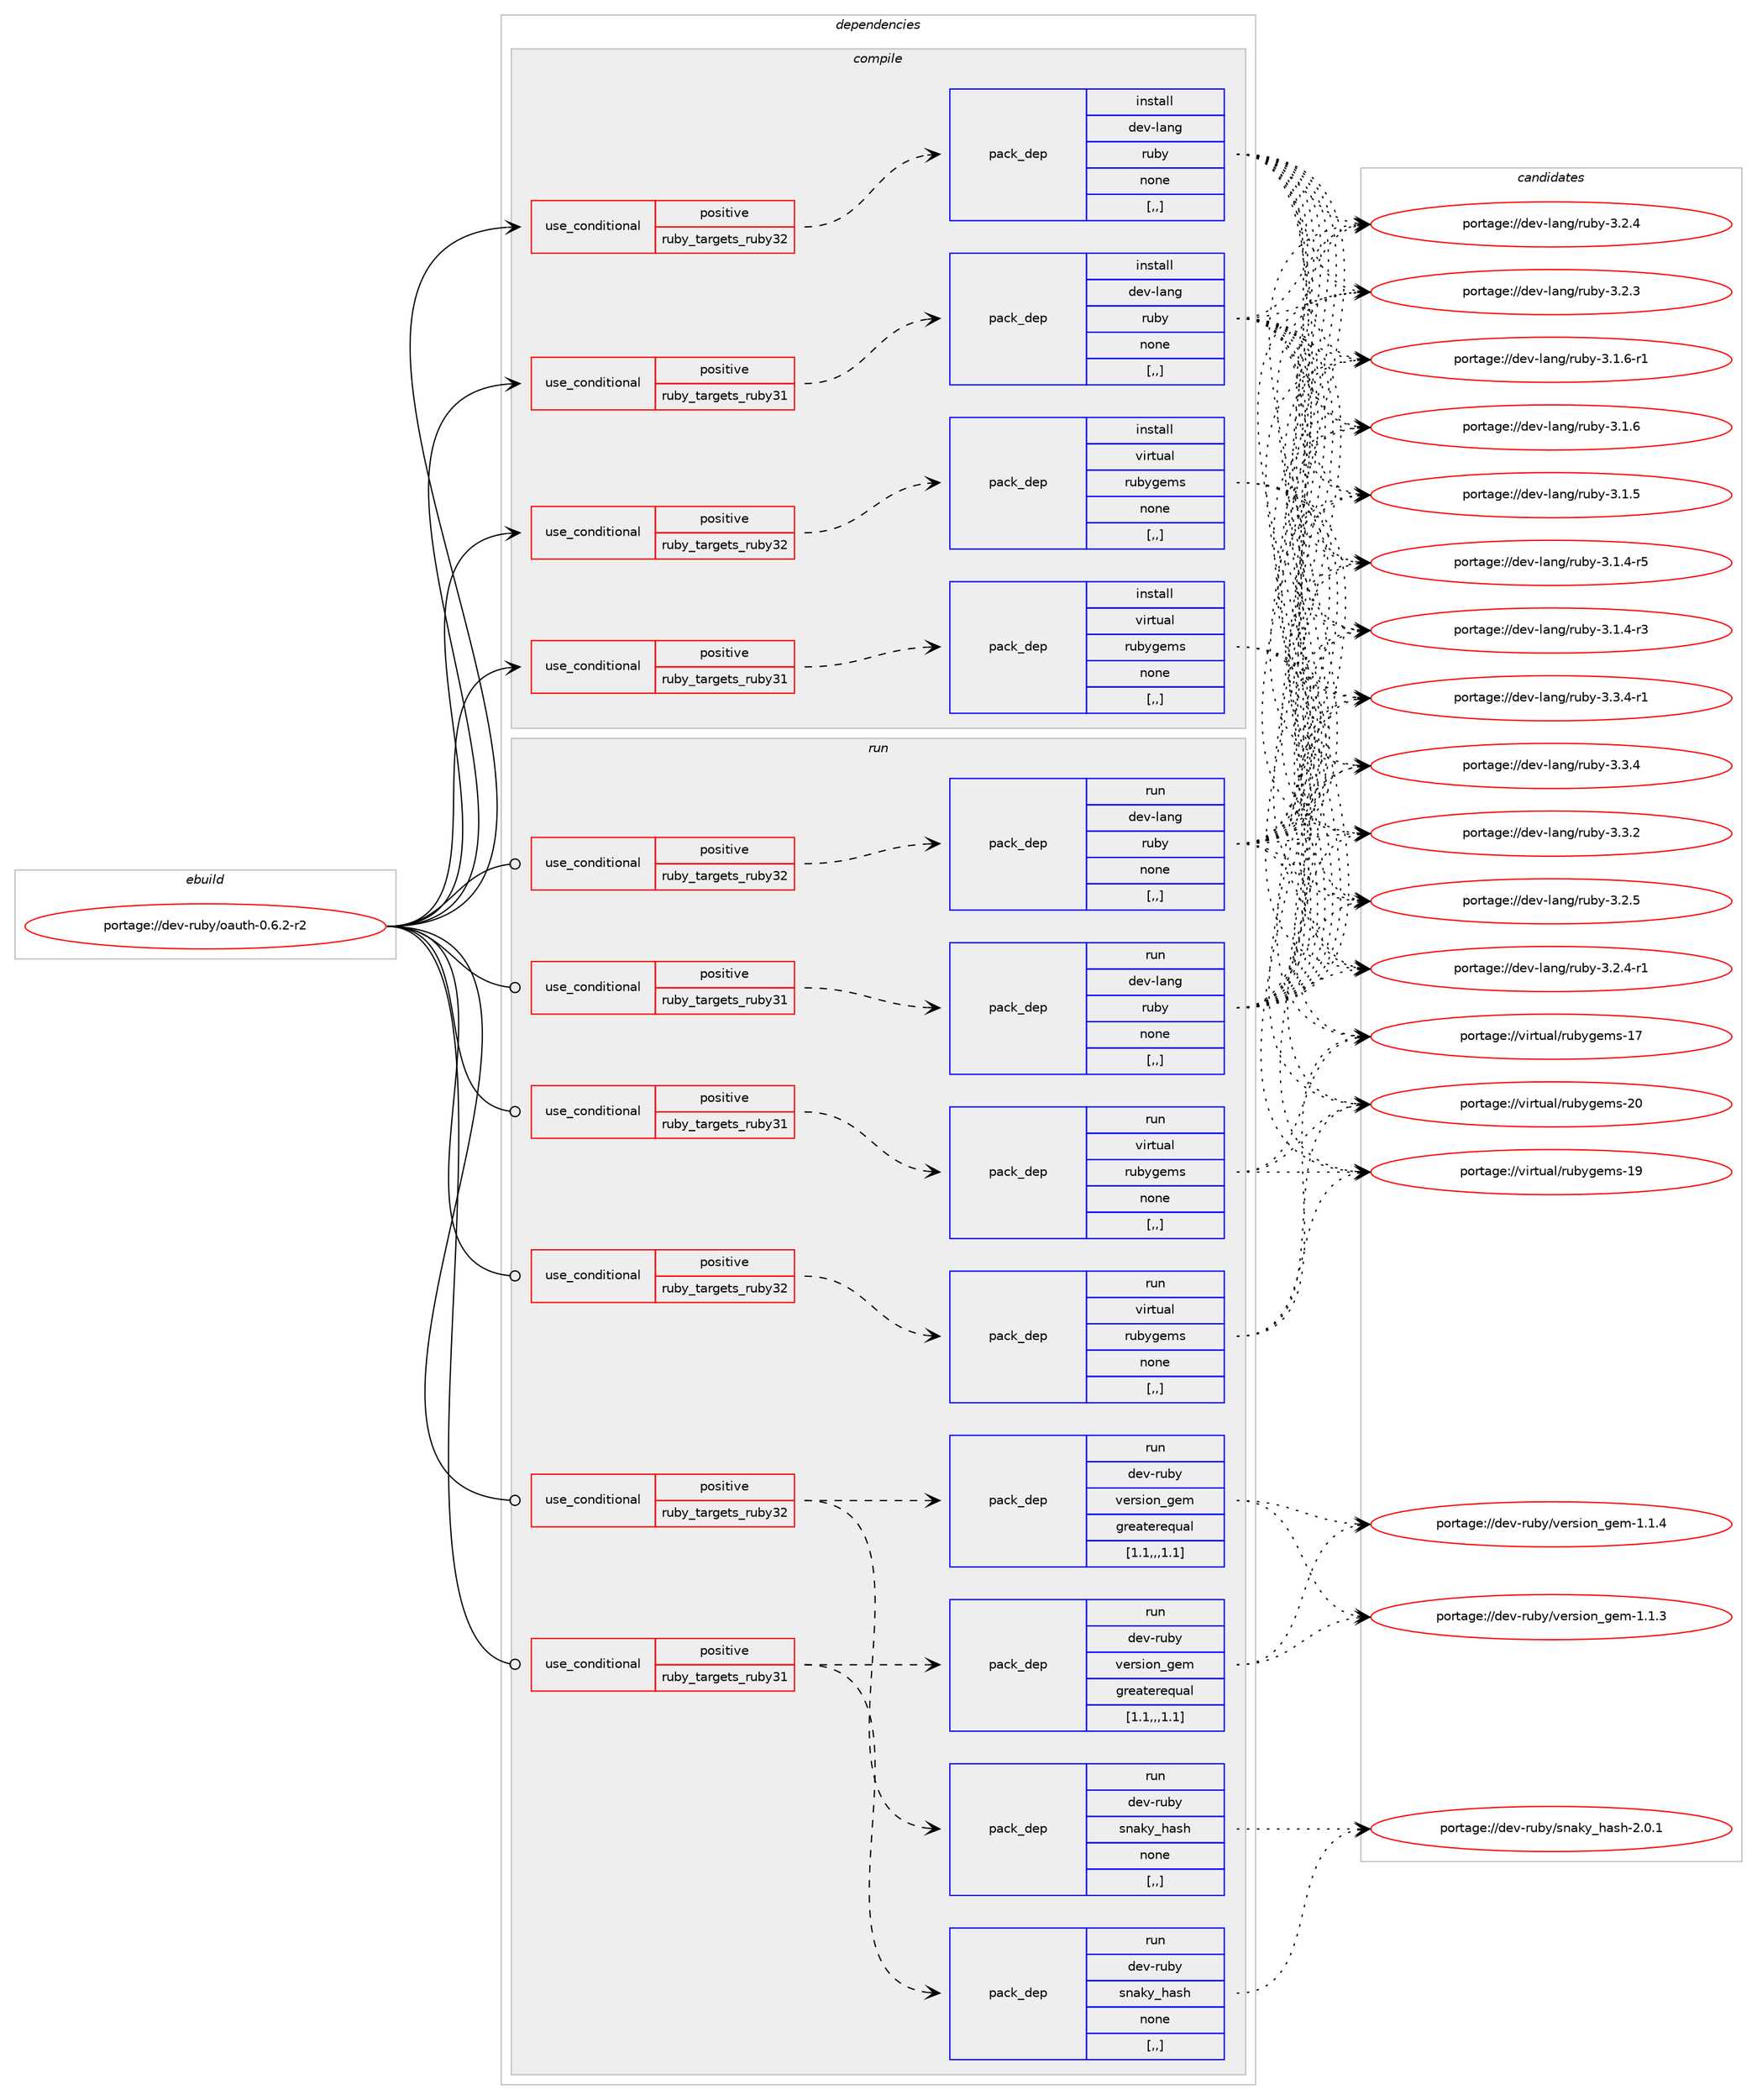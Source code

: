digraph prolog {

# *************
# Graph options
# *************

newrank=true;
concentrate=true;
compound=true;
graph [rankdir=LR,fontname=Helvetica,fontsize=10,ranksep=1.5];#, ranksep=2.5, nodesep=0.2];
edge  [arrowhead=vee];
node  [fontname=Helvetica,fontsize=10];

# **********
# The ebuild
# **********

subgraph cluster_leftcol {
color=gray;
label=<<i>ebuild</i>>;
id [label="portage://dev-ruby/oauth-0.6.2-r2", color=red, width=4, href="../dev-ruby/oauth-0.6.2-r2.svg"];
}

# ****************
# The dependencies
# ****************

subgraph cluster_midcol {
color=gray;
label=<<i>dependencies</i>>;
subgraph cluster_compile {
fillcolor="#eeeeee";
style=filled;
label=<<i>compile</i>>;
subgraph cond52025 {
dependency193056 [label=<<TABLE BORDER="0" CELLBORDER="1" CELLSPACING="0" CELLPADDING="4"><TR><TD ROWSPAN="3" CELLPADDING="10">use_conditional</TD></TR><TR><TD>positive</TD></TR><TR><TD>ruby_targets_ruby31</TD></TR></TABLE>>, shape=none, color=red];
subgraph pack139687 {
dependency193057 [label=<<TABLE BORDER="0" CELLBORDER="1" CELLSPACING="0" CELLPADDING="4" WIDTH="220"><TR><TD ROWSPAN="6" CELLPADDING="30">pack_dep</TD></TR><TR><TD WIDTH="110">install</TD></TR><TR><TD>dev-lang</TD></TR><TR><TD>ruby</TD></TR><TR><TD>none</TD></TR><TR><TD>[,,]</TD></TR></TABLE>>, shape=none, color=blue];
}
dependency193056:e -> dependency193057:w [weight=20,style="dashed",arrowhead="vee"];
}
id:e -> dependency193056:w [weight=20,style="solid",arrowhead="vee"];
subgraph cond52026 {
dependency193058 [label=<<TABLE BORDER="0" CELLBORDER="1" CELLSPACING="0" CELLPADDING="4"><TR><TD ROWSPAN="3" CELLPADDING="10">use_conditional</TD></TR><TR><TD>positive</TD></TR><TR><TD>ruby_targets_ruby31</TD></TR></TABLE>>, shape=none, color=red];
subgraph pack139688 {
dependency193059 [label=<<TABLE BORDER="0" CELLBORDER="1" CELLSPACING="0" CELLPADDING="4" WIDTH="220"><TR><TD ROWSPAN="6" CELLPADDING="30">pack_dep</TD></TR><TR><TD WIDTH="110">install</TD></TR><TR><TD>virtual</TD></TR><TR><TD>rubygems</TD></TR><TR><TD>none</TD></TR><TR><TD>[,,]</TD></TR></TABLE>>, shape=none, color=blue];
}
dependency193058:e -> dependency193059:w [weight=20,style="dashed",arrowhead="vee"];
}
id:e -> dependency193058:w [weight=20,style="solid",arrowhead="vee"];
subgraph cond52027 {
dependency193060 [label=<<TABLE BORDER="0" CELLBORDER="1" CELLSPACING="0" CELLPADDING="4"><TR><TD ROWSPAN="3" CELLPADDING="10">use_conditional</TD></TR><TR><TD>positive</TD></TR><TR><TD>ruby_targets_ruby32</TD></TR></TABLE>>, shape=none, color=red];
subgraph pack139689 {
dependency193061 [label=<<TABLE BORDER="0" CELLBORDER="1" CELLSPACING="0" CELLPADDING="4" WIDTH="220"><TR><TD ROWSPAN="6" CELLPADDING="30">pack_dep</TD></TR><TR><TD WIDTH="110">install</TD></TR><TR><TD>dev-lang</TD></TR><TR><TD>ruby</TD></TR><TR><TD>none</TD></TR><TR><TD>[,,]</TD></TR></TABLE>>, shape=none, color=blue];
}
dependency193060:e -> dependency193061:w [weight=20,style="dashed",arrowhead="vee"];
}
id:e -> dependency193060:w [weight=20,style="solid",arrowhead="vee"];
subgraph cond52028 {
dependency193062 [label=<<TABLE BORDER="0" CELLBORDER="1" CELLSPACING="0" CELLPADDING="4"><TR><TD ROWSPAN="3" CELLPADDING="10">use_conditional</TD></TR><TR><TD>positive</TD></TR><TR><TD>ruby_targets_ruby32</TD></TR></TABLE>>, shape=none, color=red];
subgraph pack139690 {
dependency193063 [label=<<TABLE BORDER="0" CELLBORDER="1" CELLSPACING="0" CELLPADDING="4" WIDTH="220"><TR><TD ROWSPAN="6" CELLPADDING="30">pack_dep</TD></TR><TR><TD WIDTH="110">install</TD></TR><TR><TD>virtual</TD></TR><TR><TD>rubygems</TD></TR><TR><TD>none</TD></TR><TR><TD>[,,]</TD></TR></TABLE>>, shape=none, color=blue];
}
dependency193062:e -> dependency193063:w [weight=20,style="dashed",arrowhead="vee"];
}
id:e -> dependency193062:w [weight=20,style="solid",arrowhead="vee"];
}
subgraph cluster_compileandrun {
fillcolor="#eeeeee";
style=filled;
label=<<i>compile and run</i>>;
}
subgraph cluster_run {
fillcolor="#eeeeee";
style=filled;
label=<<i>run</i>>;
subgraph cond52029 {
dependency193064 [label=<<TABLE BORDER="0" CELLBORDER="1" CELLSPACING="0" CELLPADDING="4"><TR><TD ROWSPAN="3" CELLPADDING="10">use_conditional</TD></TR><TR><TD>positive</TD></TR><TR><TD>ruby_targets_ruby31</TD></TR></TABLE>>, shape=none, color=red];
subgraph pack139691 {
dependency193065 [label=<<TABLE BORDER="0" CELLBORDER="1" CELLSPACING="0" CELLPADDING="4" WIDTH="220"><TR><TD ROWSPAN="6" CELLPADDING="30">pack_dep</TD></TR><TR><TD WIDTH="110">run</TD></TR><TR><TD>dev-lang</TD></TR><TR><TD>ruby</TD></TR><TR><TD>none</TD></TR><TR><TD>[,,]</TD></TR></TABLE>>, shape=none, color=blue];
}
dependency193064:e -> dependency193065:w [weight=20,style="dashed",arrowhead="vee"];
}
id:e -> dependency193064:w [weight=20,style="solid",arrowhead="odot"];
subgraph cond52030 {
dependency193066 [label=<<TABLE BORDER="0" CELLBORDER="1" CELLSPACING="0" CELLPADDING="4"><TR><TD ROWSPAN="3" CELLPADDING="10">use_conditional</TD></TR><TR><TD>positive</TD></TR><TR><TD>ruby_targets_ruby31</TD></TR></TABLE>>, shape=none, color=red];
subgraph pack139692 {
dependency193067 [label=<<TABLE BORDER="0" CELLBORDER="1" CELLSPACING="0" CELLPADDING="4" WIDTH="220"><TR><TD ROWSPAN="6" CELLPADDING="30">pack_dep</TD></TR><TR><TD WIDTH="110">run</TD></TR><TR><TD>dev-ruby</TD></TR><TR><TD>snaky_hash</TD></TR><TR><TD>none</TD></TR><TR><TD>[,,]</TD></TR></TABLE>>, shape=none, color=blue];
}
dependency193066:e -> dependency193067:w [weight=20,style="dashed",arrowhead="vee"];
subgraph pack139693 {
dependency193068 [label=<<TABLE BORDER="0" CELLBORDER="1" CELLSPACING="0" CELLPADDING="4" WIDTH="220"><TR><TD ROWSPAN="6" CELLPADDING="30">pack_dep</TD></TR><TR><TD WIDTH="110">run</TD></TR><TR><TD>dev-ruby</TD></TR><TR><TD>version_gem</TD></TR><TR><TD>greaterequal</TD></TR><TR><TD>[1.1,,,1.1]</TD></TR></TABLE>>, shape=none, color=blue];
}
dependency193066:e -> dependency193068:w [weight=20,style="dashed",arrowhead="vee"];
}
id:e -> dependency193066:w [weight=20,style="solid",arrowhead="odot"];
subgraph cond52031 {
dependency193069 [label=<<TABLE BORDER="0" CELLBORDER="1" CELLSPACING="0" CELLPADDING="4"><TR><TD ROWSPAN="3" CELLPADDING="10">use_conditional</TD></TR><TR><TD>positive</TD></TR><TR><TD>ruby_targets_ruby31</TD></TR></TABLE>>, shape=none, color=red];
subgraph pack139694 {
dependency193070 [label=<<TABLE BORDER="0" CELLBORDER="1" CELLSPACING="0" CELLPADDING="4" WIDTH="220"><TR><TD ROWSPAN="6" CELLPADDING="30">pack_dep</TD></TR><TR><TD WIDTH="110">run</TD></TR><TR><TD>virtual</TD></TR><TR><TD>rubygems</TD></TR><TR><TD>none</TD></TR><TR><TD>[,,]</TD></TR></TABLE>>, shape=none, color=blue];
}
dependency193069:e -> dependency193070:w [weight=20,style="dashed",arrowhead="vee"];
}
id:e -> dependency193069:w [weight=20,style="solid",arrowhead="odot"];
subgraph cond52032 {
dependency193071 [label=<<TABLE BORDER="0" CELLBORDER="1" CELLSPACING="0" CELLPADDING="4"><TR><TD ROWSPAN="3" CELLPADDING="10">use_conditional</TD></TR><TR><TD>positive</TD></TR><TR><TD>ruby_targets_ruby32</TD></TR></TABLE>>, shape=none, color=red];
subgraph pack139695 {
dependency193072 [label=<<TABLE BORDER="0" CELLBORDER="1" CELLSPACING="0" CELLPADDING="4" WIDTH="220"><TR><TD ROWSPAN="6" CELLPADDING="30">pack_dep</TD></TR><TR><TD WIDTH="110">run</TD></TR><TR><TD>dev-lang</TD></TR><TR><TD>ruby</TD></TR><TR><TD>none</TD></TR><TR><TD>[,,]</TD></TR></TABLE>>, shape=none, color=blue];
}
dependency193071:e -> dependency193072:w [weight=20,style="dashed",arrowhead="vee"];
}
id:e -> dependency193071:w [weight=20,style="solid",arrowhead="odot"];
subgraph cond52033 {
dependency193073 [label=<<TABLE BORDER="0" CELLBORDER="1" CELLSPACING="0" CELLPADDING="4"><TR><TD ROWSPAN="3" CELLPADDING="10">use_conditional</TD></TR><TR><TD>positive</TD></TR><TR><TD>ruby_targets_ruby32</TD></TR></TABLE>>, shape=none, color=red];
subgraph pack139696 {
dependency193074 [label=<<TABLE BORDER="0" CELLBORDER="1" CELLSPACING="0" CELLPADDING="4" WIDTH="220"><TR><TD ROWSPAN="6" CELLPADDING="30">pack_dep</TD></TR><TR><TD WIDTH="110">run</TD></TR><TR><TD>dev-ruby</TD></TR><TR><TD>snaky_hash</TD></TR><TR><TD>none</TD></TR><TR><TD>[,,]</TD></TR></TABLE>>, shape=none, color=blue];
}
dependency193073:e -> dependency193074:w [weight=20,style="dashed",arrowhead="vee"];
subgraph pack139697 {
dependency193075 [label=<<TABLE BORDER="0" CELLBORDER="1" CELLSPACING="0" CELLPADDING="4" WIDTH="220"><TR><TD ROWSPAN="6" CELLPADDING="30">pack_dep</TD></TR><TR><TD WIDTH="110">run</TD></TR><TR><TD>dev-ruby</TD></TR><TR><TD>version_gem</TD></TR><TR><TD>greaterequal</TD></TR><TR><TD>[1.1,,,1.1]</TD></TR></TABLE>>, shape=none, color=blue];
}
dependency193073:e -> dependency193075:w [weight=20,style="dashed",arrowhead="vee"];
}
id:e -> dependency193073:w [weight=20,style="solid",arrowhead="odot"];
subgraph cond52034 {
dependency193076 [label=<<TABLE BORDER="0" CELLBORDER="1" CELLSPACING="0" CELLPADDING="4"><TR><TD ROWSPAN="3" CELLPADDING="10">use_conditional</TD></TR><TR><TD>positive</TD></TR><TR><TD>ruby_targets_ruby32</TD></TR></TABLE>>, shape=none, color=red];
subgraph pack139698 {
dependency193077 [label=<<TABLE BORDER="0" CELLBORDER="1" CELLSPACING="0" CELLPADDING="4" WIDTH="220"><TR><TD ROWSPAN="6" CELLPADDING="30">pack_dep</TD></TR><TR><TD WIDTH="110">run</TD></TR><TR><TD>virtual</TD></TR><TR><TD>rubygems</TD></TR><TR><TD>none</TD></TR><TR><TD>[,,]</TD></TR></TABLE>>, shape=none, color=blue];
}
dependency193076:e -> dependency193077:w [weight=20,style="dashed",arrowhead="vee"];
}
id:e -> dependency193076:w [weight=20,style="solid",arrowhead="odot"];
}
}

# **************
# The candidates
# **************

subgraph cluster_choices {
rank=same;
color=gray;
label=<<i>candidates</i>>;

subgraph choice139687 {
color=black;
nodesep=1;
choice100101118451089711010347114117981214551465146524511449 [label="portage://dev-lang/ruby-3.3.4-r1", color=red, width=4,href="../dev-lang/ruby-3.3.4-r1.svg"];
choice10010111845108971101034711411798121455146514652 [label="portage://dev-lang/ruby-3.3.4", color=red, width=4,href="../dev-lang/ruby-3.3.4.svg"];
choice10010111845108971101034711411798121455146514650 [label="portage://dev-lang/ruby-3.3.2", color=red, width=4,href="../dev-lang/ruby-3.3.2.svg"];
choice10010111845108971101034711411798121455146504653 [label="portage://dev-lang/ruby-3.2.5", color=red, width=4,href="../dev-lang/ruby-3.2.5.svg"];
choice100101118451089711010347114117981214551465046524511449 [label="portage://dev-lang/ruby-3.2.4-r1", color=red, width=4,href="../dev-lang/ruby-3.2.4-r1.svg"];
choice10010111845108971101034711411798121455146504652 [label="portage://dev-lang/ruby-3.2.4", color=red, width=4,href="../dev-lang/ruby-3.2.4.svg"];
choice10010111845108971101034711411798121455146504651 [label="portage://dev-lang/ruby-3.2.3", color=red, width=4,href="../dev-lang/ruby-3.2.3.svg"];
choice100101118451089711010347114117981214551464946544511449 [label="portage://dev-lang/ruby-3.1.6-r1", color=red, width=4,href="../dev-lang/ruby-3.1.6-r1.svg"];
choice10010111845108971101034711411798121455146494654 [label="portage://dev-lang/ruby-3.1.6", color=red, width=4,href="../dev-lang/ruby-3.1.6.svg"];
choice10010111845108971101034711411798121455146494653 [label="portage://dev-lang/ruby-3.1.5", color=red, width=4,href="../dev-lang/ruby-3.1.5.svg"];
choice100101118451089711010347114117981214551464946524511453 [label="portage://dev-lang/ruby-3.1.4-r5", color=red, width=4,href="../dev-lang/ruby-3.1.4-r5.svg"];
choice100101118451089711010347114117981214551464946524511451 [label="portage://dev-lang/ruby-3.1.4-r3", color=red, width=4,href="../dev-lang/ruby-3.1.4-r3.svg"];
dependency193057:e -> choice100101118451089711010347114117981214551465146524511449:w [style=dotted,weight="100"];
dependency193057:e -> choice10010111845108971101034711411798121455146514652:w [style=dotted,weight="100"];
dependency193057:e -> choice10010111845108971101034711411798121455146514650:w [style=dotted,weight="100"];
dependency193057:e -> choice10010111845108971101034711411798121455146504653:w [style=dotted,weight="100"];
dependency193057:e -> choice100101118451089711010347114117981214551465046524511449:w [style=dotted,weight="100"];
dependency193057:e -> choice10010111845108971101034711411798121455146504652:w [style=dotted,weight="100"];
dependency193057:e -> choice10010111845108971101034711411798121455146504651:w [style=dotted,weight="100"];
dependency193057:e -> choice100101118451089711010347114117981214551464946544511449:w [style=dotted,weight="100"];
dependency193057:e -> choice10010111845108971101034711411798121455146494654:w [style=dotted,weight="100"];
dependency193057:e -> choice10010111845108971101034711411798121455146494653:w [style=dotted,weight="100"];
dependency193057:e -> choice100101118451089711010347114117981214551464946524511453:w [style=dotted,weight="100"];
dependency193057:e -> choice100101118451089711010347114117981214551464946524511451:w [style=dotted,weight="100"];
}
subgraph choice139688 {
color=black;
nodesep=1;
choice118105114116117971084711411798121103101109115455048 [label="portage://virtual/rubygems-20", color=red, width=4,href="../virtual/rubygems-20.svg"];
choice118105114116117971084711411798121103101109115454957 [label="portage://virtual/rubygems-19", color=red, width=4,href="../virtual/rubygems-19.svg"];
choice118105114116117971084711411798121103101109115454955 [label="portage://virtual/rubygems-17", color=red, width=4,href="../virtual/rubygems-17.svg"];
dependency193059:e -> choice118105114116117971084711411798121103101109115455048:w [style=dotted,weight="100"];
dependency193059:e -> choice118105114116117971084711411798121103101109115454957:w [style=dotted,weight="100"];
dependency193059:e -> choice118105114116117971084711411798121103101109115454955:w [style=dotted,weight="100"];
}
subgraph choice139689 {
color=black;
nodesep=1;
choice100101118451089711010347114117981214551465146524511449 [label="portage://dev-lang/ruby-3.3.4-r1", color=red, width=4,href="../dev-lang/ruby-3.3.4-r1.svg"];
choice10010111845108971101034711411798121455146514652 [label="portage://dev-lang/ruby-3.3.4", color=red, width=4,href="../dev-lang/ruby-3.3.4.svg"];
choice10010111845108971101034711411798121455146514650 [label="portage://dev-lang/ruby-3.3.2", color=red, width=4,href="../dev-lang/ruby-3.3.2.svg"];
choice10010111845108971101034711411798121455146504653 [label="portage://dev-lang/ruby-3.2.5", color=red, width=4,href="../dev-lang/ruby-3.2.5.svg"];
choice100101118451089711010347114117981214551465046524511449 [label="portage://dev-lang/ruby-3.2.4-r1", color=red, width=4,href="../dev-lang/ruby-3.2.4-r1.svg"];
choice10010111845108971101034711411798121455146504652 [label="portage://dev-lang/ruby-3.2.4", color=red, width=4,href="../dev-lang/ruby-3.2.4.svg"];
choice10010111845108971101034711411798121455146504651 [label="portage://dev-lang/ruby-3.2.3", color=red, width=4,href="../dev-lang/ruby-3.2.3.svg"];
choice100101118451089711010347114117981214551464946544511449 [label="portage://dev-lang/ruby-3.1.6-r1", color=red, width=4,href="../dev-lang/ruby-3.1.6-r1.svg"];
choice10010111845108971101034711411798121455146494654 [label="portage://dev-lang/ruby-3.1.6", color=red, width=4,href="../dev-lang/ruby-3.1.6.svg"];
choice10010111845108971101034711411798121455146494653 [label="portage://dev-lang/ruby-3.1.5", color=red, width=4,href="../dev-lang/ruby-3.1.5.svg"];
choice100101118451089711010347114117981214551464946524511453 [label="portage://dev-lang/ruby-3.1.4-r5", color=red, width=4,href="../dev-lang/ruby-3.1.4-r5.svg"];
choice100101118451089711010347114117981214551464946524511451 [label="portage://dev-lang/ruby-3.1.4-r3", color=red, width=4,href="../dev-lang/ruby-3.1.4-r3.svg"];
dependency193061:e -> choice100101118451089711010347114117981214551465146524511449:w [style=dotted,weight="100"];
dependency193061:e -> choice10010111845108971101034711411798121455146514652:w [style=dotted,weight="100"];
dependency193061:e -> choice10010111845108971101034711411798121455146514650:w [style=dotted,weight="100"];
dependency193061:e -> choice10010111845108971101034711411798121455146504653:w [style=dotted,weight="100"];
dependency193061:e -> choice100101118451089711010347114117981214551465046524511449:w [style=dotted,weight="100"];
dependency193061:e -> choice10010111845108971101034711411798121455146504652:w [style=dotted,weight="100"];
dependency193061:e -> choice10010111845108971101034711411798121455146504651:w [style=dotted,weight="100"];
dependency193061:e -> choice100101118451089711010347114117981214551464946544511449:w [style=dotted,weight="100"];
dependency193061:e -> choice10010111845108971101034711411798121455146494654:w [style=dotted,weight="100"];
dependency193061:e -> choice10010111845108971101034711411798121455146494653:w [style=dotted,weight="100"];
dependency193061:e -> choice100101118451089711010347114117981214551464946524511453:w [style=dotted,weight="100"];
dependency193061:e -> choice100101118451089711010347114117981214551464946524511451:w [style=dotted,weight="100"];
}
subgraph choice139690 {
color=black;
nodesep=1;
choice118105114116117971084711411798121103101109115455048 [label="portage://virtual/rubygems-20", color=red, width=4,href="../virtual/rubygems-20.svg"];
choice118105114116117971084711411798121103101109115454957 [label="portage://virtual/rubygems-19", color=red, width=4,href="../virtual/rubygems-19.svg"];
choice118105114116117971084711411798121103101109115454955 [label="portage://virtual/rubygems-17", color=red, width=4,href="../virtual/rubygems-17.svg"];
dependency193063:e -> choice118105114116117971084711411798121103101109115455048:w [style=dotted,weight="100"];
dependency193063:e -> choice118105114116117971084711411798121103101109115454957:w [style=dotted,weight="100"];
dependency193063:e -> choice118105114116117971084711411798121103101109115454955:w [style=dotted,weight="100"];
}
subgraph choice139691 {
color=black;
nodesep=1;
choice100101118451089711010347114117981214551465146524511449 [label="portage://dev-lang/ruby-3.3.4-r1", color=red, width=4,href="../dev-lang/ruby-3.3.4-r1.svg"];
choice10010111845108971101034711411798121455146514652 [label="portage://dev-lang/ruby-3.3.4", color=red, width=4,href="../dev-lang/ruby-3.3.4.svg"];
choice10010111845108971101034711411798121455146514650 [label="portage://dev-lang/ruby-3.3.2", color=red, width=4,href="../dev-lang/ruby-3.3.2.svg"];
choice10010111845108971101034711411798121455146504653 [label="portage://dev-lang/ruby-3.2.5", color=red, width=4,href="../dev-lang/ruby-3.2.5.svg"];
choice100101118451089711010347114117981214551465046524511449 [label="portage://dev-lang/ruby-3.2.4-r1", color=red, width=4,href="../dev-lang/ruby-3.2.4-r1.svg"];
choice10010111845108971101034711411798121455146504652 [label="portage://dev-lang/ruby-3.2.4", color=red, width=4,href="../dev-lang/ruby-3.2.4.svg"];
choice10010111845108971101034711411798121455146504651 [label="portage://dev-lang/ruby-3.2.3", color=red, width=4,href="../dev-lang/ruby-3.2.3.svg"];
choice100101118451089711010347114117981214551464946544511449 [label="portage://dev-lang/ruby-3.1.6-r1", color=red, width=4,href="../dev-lang/ruby-3.1.6-r1.svg"];
choice10010111845108971101034711411798121455146494654 [label="portage://dev-lang/ruby-3.1.6", color=red, width=4,href="../dev-lang/ruby-3.1.6.svg"];
choice10010111845108971101034711411798121455146494653 [label="portage://dev-lang/ruby-3.1.5", color=red, width=4,href="../dev-lang/ruby-3.1.5.svg"];
choice100101118451089711010347114117981214551464946524511453 [label="portage://dev-lang/ruby-3.1.4-r5", color=red, width=4,href="../dev-lang/ruby-3.1.4-r5.svg"];
choice100101118451089711010347114117981214551464946524511451 [label="portage://dev-lang/ruby-3.1.4-r3", color=red, width=4,href="../dev-lang/ruby-3.1.4-r3.svg"];
dependency193065:e -> choice100101118451089711010347114117981214551465146524511449:w [style=dotted,weight="100"];
dependency193065:e -> choice10010111845108971101034711411798121455146514652:w [style=dotted,weight="100"];
dependency193065:e -> choice10010111845108971101034711411798121455146514650:w [style=dotted,weight="100"];
dependency193065:e -> choice10010111845108971101034711411798121455146504653:w [style=dotted,weight="100"];
dependency193065:e -> choice100101118451089711010347114117981214551465046524511449:w [style=dotted,weight="100"];
dependency193065:e -> choice10010111845108971101034711411798121455146504652:w [style=dotted,weight="100"];
dependency193065:e -> choice10010111845108971101034711411798121455146504651:w [style=dotted,weight="100"];
dependency193065:e -> choice100101118451089711010347114117981214551464946544511449:w [style=dotted,weight="100"];
dependency193065:e -> choice10010111845108971101034711411798121455146494654:w [style=dotted,weight="100"];
dependency193065:e -> choice10010111845108971101034711411798121455146494653:w [style=dotted,weight="100"];
dependency193065:e -> choice100101118451089711010347114117981214551464946524511453:w [style=dotted,weight="100"];
dependency193065:e -> choice100101118451089711010347114117981214551464946524511451:w [style=dotted,weight="100"];
}
subgraph choice139692 {
color=black;
nodesep=1;
choice100101118451141179812147115110971071219510497115104455046484649 [label="portage://dev-ruby/snaky_hash-2.0.1", color=red, width=4,href="../dev-ruby/snaky_hash-2.0.1.svg"];
dependency193067:e -> choice100101118451141179812147115110971071219510497115104455046484649:w [style=dotted,weight="100"];
}
subgraph choice139693 {
color=black;
nodesep=1;
choice10010111845114117981214711810111411510511111095103101109454946494652 [label="portage://dev-ruby/version_gem-1.1.4", color=red, width=4,href="../dev-ruby/version_gem-1.1.4.svg"];
choice10010111845114117981214711810111411510511111095103101109454946494651 [label="portage://dev-ruby/version_gem-1.1.3", color=red, width=4,href="../dev-ruby/version_gem-1.1.3.svg"];
dependency193068:e -> choice10010111845114117981214711810111411510511111095103101109454946494652:w [style=dotted,weight="100"];
dependency193068:e -> choice10010111845114117981214711810111411510511111095103101109454946494651:w [style=dotted,weight="100"];
}
subgraph choice139694 {
color=black;
nodesep=1;
choice118105114116117971084711411798121103101109115455048 [label="portage://virtual/rubygems-20", color=red, width=4,href="../virtual/rubygems-20.svg"];
choice118105114116117971084711411798121103101109115454957 [label="portage://virtual/rubygems-19", color=red, width=4,href="../virtual/rubygems-19.svg"];
choice118105114116117971084711411798121103101109115454955 [label="portage://virtual/rubygems-17", color=red, width=4,href="../virtual/rubygems-17.svg"];
dependency193070:e -> choice118105114116117971084711411798121103101109115455048:w [style=dotted,weight="100"];
dependency193070:e -> choice118105114116117971084711411798121103101109115454957:w [style=dotted,weight="100"];
dependency193070:e -> choice118105114116117971084711411798121103101109115454955:w [style=dotted,weight="100"];
}
subgraph choice139695 {
color=black;
nodesep=1;
choice100101118451089711010347114117981214551465146524511449 [label="portage://dev-lang/ruby-3.3.4-r1", color=red, width=4,href="../dev-lang/ruby-3.3.4-r1.svg"];
choice10010111845108971101034711411798121455146514652 [label="portage://dev-lang/ruby-3.3.4", color=red, width=4,href="../dev-lang/ruby-3.3.4.svg"];
choice10010111845108971101034711411798121455146514650 [label="portage://dev-lang/ruby-3.3.2", color=red, width=4,href="../dev-lang/ruby-3.3.2.svg"];
choice10010111845108971101034711411798121455146504653 [label="portage://dev-lang/ruby-3.2.5", color=red, width=4,href="../dev-lang/ruby-3.2.5.svg"];
choice100101118451089711010347114117981214551465046524511449 [label="portage://dev-lang/ruby-3.2.4-r1", color=red, width=4,href="../dev-lang/ruby-3.2.4-r1.svg"];
choice10010111845108971101034711411798121455146504652 [label="portage://dev-lang/ruby-3.2.4", color=red, width=4,href="../dev-lang/ruby-3.2.4.svg"];
choice10010111845108971101034711411798121455146504651 [label="portage://dev-lang/ruby-3.2.3", color=red, width=4,href="../dev-lang/ruby-3.2.3.svg"];
choice100101118451089711010347114117981214551464946544511449 [label="portage://dev-lang/ruby-3.1.6-r1", color=red, width=4,href="../dev-lang/ruby-3.1.6-r1.svg"];
choice10010111845108971101034711411798121455146494654 [label="portage://dev-lang/ruby-3.1.6", color=red, width=4,href="../dev-lang/ruby-3.1.6.svg"];
choice10010111845108971101034711411798121455146494653 [label="portage://dev-lang/ruby-3.1.5", color=red, width=4,href="../dev-lang/ruby-3.1.5.svg"];
choice100101118451089711010347114117981214551464946524511453 [label="portage://dev-lang/ruby-3.1.4-r5", color=red, width=4,href="../dev-lang/ruby-3.1.4-r5.svg"];
choice100101118451089711010347114117981214551464946524511451 [label="portage://dev-lang/ruby-3.1.4-r3", color=red, width=4,href="../dev-lang/ruby-3.1.4-r3.svg"];
dependency193072:e -> choice100101118451089711010347114117981214551465146524511449:w [style=dotted,weight="100"];
dependency193072:e -> choice10010111845108971101034711411798121455146514652:w [style=dotted,weight="100"];
dependency193072:e -> choice10010111845108971101034711411798121455146514650:w [style=dotted,weight="100"];
dependency193072:e -> choice10010111845108971101034711411798121455146504653:w [style=dotted,weight="100"];
dependency193072:e -> choice100101118451089711010347114117981214551465046524511449:w [style=dotted,weight="100"];
dependency193072:e -> choice10010111845108971101034711411798121455146504652:w [style=dotted,weight="100"];
dependency193072:e -> choice10010111845108971101034711411798121455146504651:w [style=dotted,weight="100"];
dependency193072:e -> choice100101118451089711010347114117981214551464946544511449:w [style=dotted,weight="100"];
dependency193072:e -> choice10010111845108971101034711411798121455146494654:w [style=dotted,weight="100"];
dependency193072:e -> choice10010111845108971101034711411798121455146494653:w [style=dotted,weight="100"];
dependency193072:e -> choice100101118451089711010347114117981214551464946524511453:w [style=dotted,weight="100"];
dependency193072:e -> choice100101118451089711010347114117981214551464946524511451:w [style=dotted,weight="100"];
}
subgraph choice139696 {
color=black;
nodesep=1;
choice100101118451141179812147115110971071219510497115104455046484649 [label="portage://dev-ruby/snaky_hash-2.0.1", color=red, width=4,href="../dev-ruby/snaky_hash-2.0.1.svg"];
dependency193074:e -> choice100101118451141179812147115110971071219510497115104455046484649:w [style=dotted,weight="100"];
}
subgraph choice139697 {
color=black;
nodesep=1;
choice10010111845114117981214711810111411510511111095103101109454946494652 [label="portage://dev-ruby/version_gem-1.1.4", color=red, width=4,href="../dev-ruby/version_gem-1.1.4.svg"];
choice10010111845114117981214711810111411510511111095103101109454946494651 [label="portage://dev-ruby/version_gem-1.1.3", color=red, width=4,href="../dev-ruby/version_gem-1.1.3.svg"];
dependency193075:e -> choice10010111845114117981214711810111411510511111095103101109454946494652:w [style=dotted,weight="100"];
dependency193075:e -> choice10010111845114117981214711810111411510511111095103101109454946494651:w [style=dotted,weight="100"];
}
subgraph choice139698 {
color=black;
nodesep=1;
choice118105114116117971084711411798121103101109115455048 [label="portage://virtual/rubygems-20", color=red, width=4,href="../virtual/rubygems-20.svg"];
choice118105114116117971084711411798121103101109115454957 [label="portage://virtual/rubygems-19", color=red, width=4,href="../virtual/rubygems-19.svg"];
choice118105114116117971084711411798121103101109115454955 [label="portage://virtual/rubygems-17", color=red, width=4,href="../virtual/rubygems-17.svg"];
dependency193077:e -> choice118105114116117971084711411798121103101109115455048:w [style=dotted,weight="100"];
dependency193077:e -> choice118105114116117971084711411798121103101109115454957:w [style=dotted,weight="100"];
dependency193077:e -> choice118105114116117971084711411798121103101109115454955:w [style=dotted,weight="100"];
}
}

}
